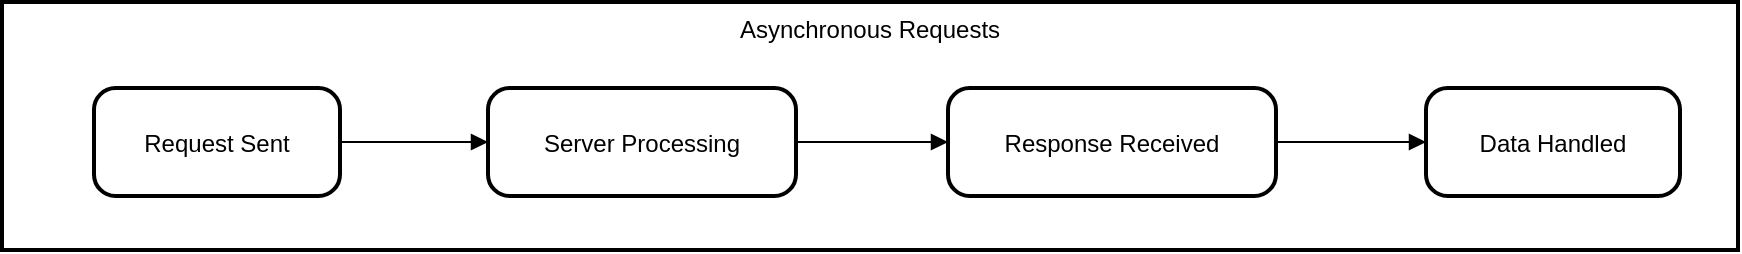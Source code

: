 <mxfile version="26.0.16">
  <diagram name="Page-1" id="4O9EOtZVrXe6LTipZFLE">
    <mxGraphModel>
      <root>
        <mxCell id="0" />
        <mxCell id="1" parent="0" />
        <mxCell id="2" value="Asynchronous Requests" style="whiteSpace=wrap;strokeWidth=2;verticalAlign=top;" vertex="1" parent="1">
          <mxGeometry x="8" y="8" width="868" height="124" as="geometry" />
        </mxCell>
        <mxCell id="3" value="Request Sent" style="rounded=1;arcSize=20;strokeWidth=2" vertex="1" parent="2">
          <mxGeometry x="46" y="43" width="123" height="54" as="geometry" />
        </mxCell>
        <mxCell id="4" value="Server Processing" style="rounded=1;arcSize=20;strokeWidth=2" vertex="1" parent="2">
          <mxGeometry x="243" y="43" width="154" height="54" as="geometry" />
        </mxCell>
        <mxCell id="5" value="Response Received" style="rounded=1;arcSize=20;strokeWidth=2" vertex="1" parent="2">
          <mxGeometry x="473" y="43" width="164" height="54" as="geometry" />
        </mxCell>
        <mxCell id="6" value="Data Handled" style="rounded=1;arcSize=20;strokeWidth=2" vertex="1" parent="2">
          <mxGeometry x="712" y="43" width="127" height="54" as="geometry" />
        </mxCell>
        <mxCell id="7" value="" style="curved=1;startArrow=none;endArrow=block;exitX=1;exitY=0.5;entryX=0;entryY=0.5;" edge="1" parent="2" source="3" target="4">
          <mxGeometry relative="1" as="geometry">
            <Array as="points" />
          </mxGeometry>
        </mxCell>
        <mxCell id="8" value="" style="curved=1;startArrow=none;endArrow=block;exitX=1;exitY=0.5;entryX=0;entryY=0.5;" edge="1" parent="2" source="4" target="5">
          <mxGeometry relative="1" as="geometry">
            <Array as="points" />
          </mxGeometry>
        </mxCell>
        <mxCell id="9" value="" style="curved=1;startArrow=none;endArrow=block;exitX=1;exitY=0.5;entryX=0;entryY=0.5;" edge="1" parent="2" source="5" target="6">
          <mxGeometry relative="1" as="geometry">
            <Array as="points" />
          </mxGeometry>
        </mxCell>
      </root>
    </mxGraphModel>
  </diagram>
</mxfile>

